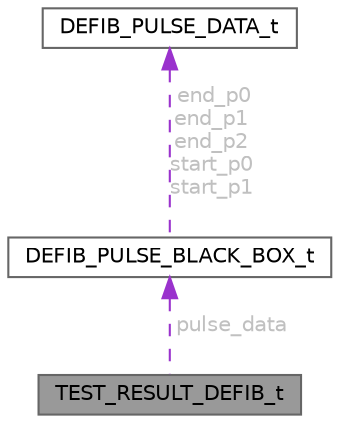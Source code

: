 digraph "TEST_RESULT_DEFIB_t"
{
 // LATEX_PDF_SIZE
  bgcolor="transparent";
  edge [fontname=Helvetica,fontsize=10,labelfontname=Helvetica,labelfontsize=10];
  node [fontname=Helvetica,fontsize=10,shape=box,height=0.2,width=0.4];
  Node1 [id="Node000001",label="TEST_RESULT_DEFIB_t",height=0.2,width=0.4,color="gray40", fillcolor="grey60", style="filled", fontcolor="black",tooltip="Summary of defibrillation pulse data for the phase-1."];
  Node2 -> Node1 [id="edge1_Node000001_Node000002",dir="back",color="darkorchid3",style="dashed",tooltip=" ",label=" pulse_data",fontcolor="grey" ];
  Node2 [id="Node000002",label="DEFIB_PULSE_BLACK_BOX_t",height=0.2,width=0.4,color="gray40", fillcolor="white", style="filled",URL="$a00418.html",tooltip="Summary of defibrillation pulse data for the phase-1."];
  Node3 -> Node2 [id="edge2_Node000002_Node000003",dir="back",color="darkorchid3",style="dashed",tooltip=" ",label=" end_p0\nend_p1\nend_p2\nstart_p0\nstart_p1",fontcolor="grey" ];
  Node3 [id="Node000003",label="DEFIB_PULSE_DATA_t",height=0.2,width=0.4,color="gray40", fillcolor="white", style="filled",URL="$a00414.html",tooltip="Data collected during the defibrillation shock."];
}
